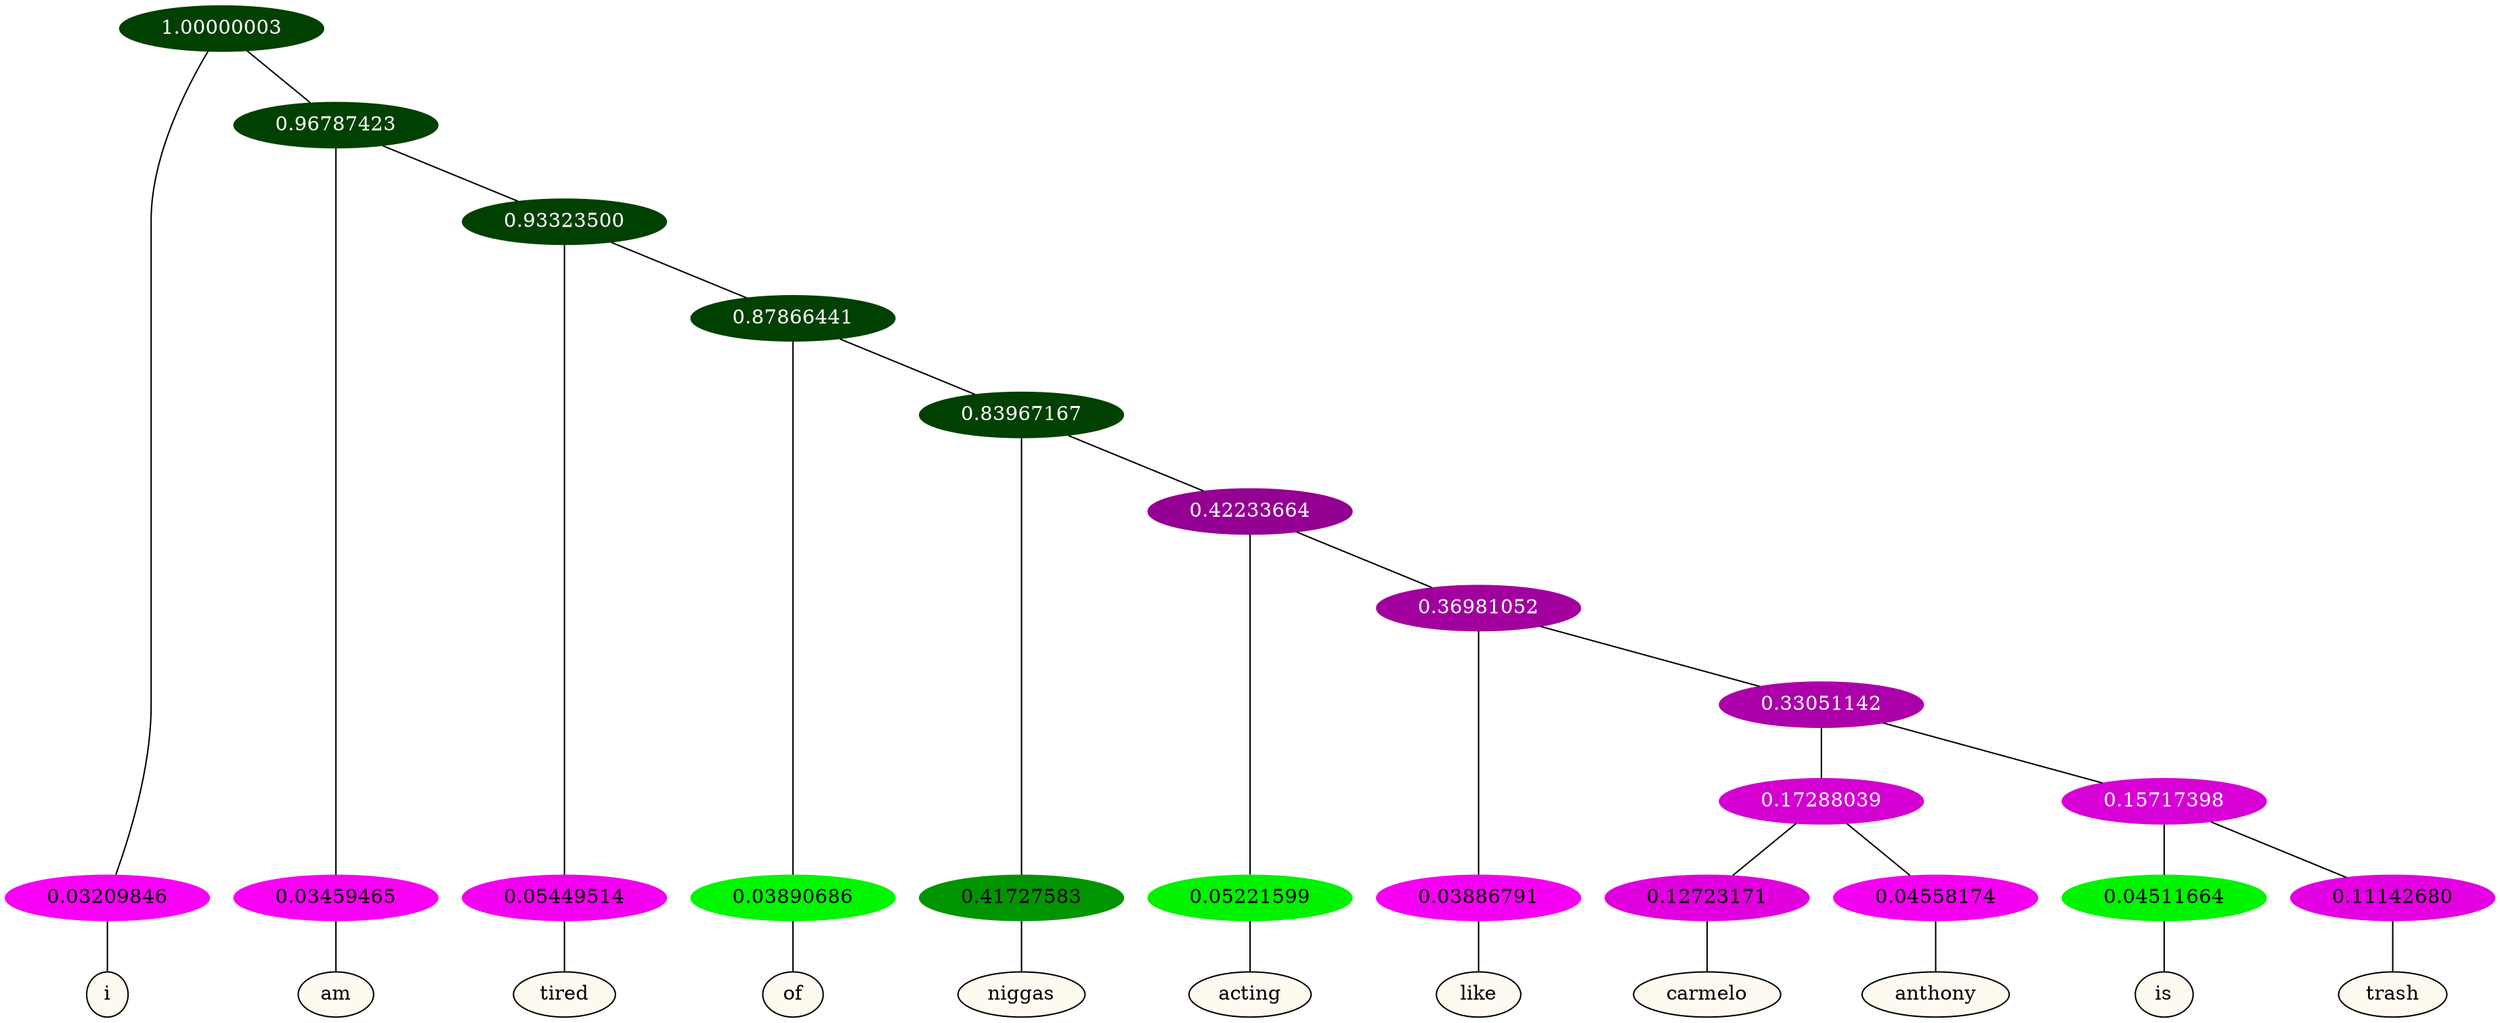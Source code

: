 graph {
	node [format=png height=0.15 nodesep=0.001 ordering=out overlap=prism overlap_scaling=0.01 ranksep=0.001 ratio=0.2 style=filled width=0.15]
	{
		rank=same
		a_w_1 [label=i color=black fillcolor=floralwhite style="filled,solid"]
		a_w_3 [label=am color=black fillcolor=floralwhite style="filled,solid"]
		a_w_5 [label=tired color=black fillcolor=floralwhite style="filled,solid"]
		a_w_7 [label=of color=black fillcolor=floralwhite style="filled,solid"]
		a_w_9 [label=niggas color=black fillcolor=floralwhite style="filled,solid"]
		a_w_11 [label=acting color=black fillcolor=floralwhite style="filled,solid"]
		a_w_13 [label=like color=black fillcolor=floralwhite style="filled,solid"]
		a_w_17 [label=carmelo color=black fillcolor=floralwhite style="filled,solid"]
		a_w_18 [label=anthony color=black fillcolor=floralwhite style="filled,solid"]
		a_w_19 [label=is color=black fillcolor=floralwhite style="filled,solid"]
		a_w_20 [label=trash color=black fillcolor=floralwhite style="filled,solid"]
	}
	a_n_1 -- a_w_1
	a_n_3 -- a_w_3
	a_n_5 -- a_w_5
	a_n_7 -- a_w_7
	a_n_9 -- a_w_9
	a_n_11 -- a_w_11
	a_n_13 -- a_w_13
	a_n_17 -- a_w_17
	a_n_18 -- a_w_18
	a_n_19 -- a_w_19
	a_n_20 -- a_w_20
	{
		rank=same
		a_n_1 [label=0.03209846 color="0.835 1.000 0.968" fontcolor=black]
		a_n_3 [label=0.03459465 color="0.835 1.000 0.965" fontcolor=black]
		a_n_5 [label=0.05449514 color="0.835 1.000 0.946" fontcolor=black]
		a_n_7 [label=0.03890686 color="0.334 1.000 0.961" fontcolor=black]
		a_n_9 [label=0.41727583 color="0.334 1.000 0.583" fontcolor=black]
		a_n_11 [label=0.05221599 color="0.334 1.000 0.948" fontcolor=black]
		a_n_13 [label=0.03886791 color="0.835 1.000 0.961" fontcolor=black]
		a_n_17 [label=0.12723171 color="0.835 1.000 0.873" fontcolor=black]
		a_n_18 [label=0.04558174 color="0.835 1.000 0.954" fontcolor=black]
		a_n_19 [label=0.04511664 color="0.334 1.000 0.955" fontcolor=black]
		a_n_20 [label=0.11142680 color="0.835 1.000 0.889" fontcolor=black]
	}
	a_n_0 [label=1.00000003 color="0.334 1.000 0.250" fontcolor=grey99]
	a_n_0 -- a_n_1
	a_n_2 [label=0.96787423 color="0.334 1.000 0.250" fontcolor=grey99]
	a_n_0 -- a_n_2
	a_n_2 -- a_n_3
	a_n_4 [label=0.93323500 color="0.334 1.000 0.250" fontcolor=grey99]
	a_n_2 -- a_n_4
	a_n_4 -- a_n_5
	a_n_6 [label=0.87866441 color="0.334 1.000 0.250" fontcolor=grey99]
	a_n_4 -- a_n_6
	a_n_6 -- a_n_7
	a_n_8 [label=0.83967167 color="0.334 1.000 0.250" fontcolor=grey99]
	a_n_6 -- a_n_8
	a_n_8 -- a_n_9
	a_n_10 [label=0.42233664 color="0.835 1.000 0.578" fontcolor=grey99]
	a_n_8 -- a_n_10
	a_n_10 -- a_n_11
	a_n_12 [label=0.36981052 color="0.835 1.000 0.630" fontcolor=grey99]
	a_n_10 -- a_n_12
	a_n_12 -- a_n_13
	a_n_14 [label=0.33051142 color="0.835 1.000 0.669" fontcolor=grey99]
	a_n_12 -- a_n_14
	a_n_15 [label=0.17288039 color="0.835 1.000 0.827" fontcolor=grey99]
	a_n_14 -- a_n_15
	a_n_16 [label=0.15717398 color="0.835 1.000 0.843" fontcolor=grey99]
	a_n_14 -- a_n_16
	a_n_15 -- a_n_17
	a_n_15 -- a_n_18
	a_n_16 -- a_n_19
	a_n_16 -- a_n_20
}
